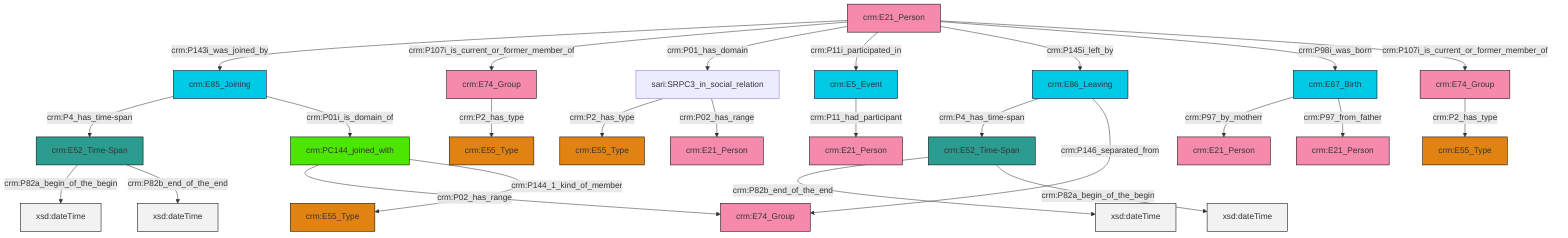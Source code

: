 graph TD
classDef Literal fill:#f2f2f2,stroke:#000000;
classDef CRM_Entity fill:#FFFFFF,stroke:#000000;
classDef Temporal_Entity fill:#00C9E6, stroke:#000000;
classDef Type fill:#E18312, stroke:#000000;
classDef Time-Span fill:#2C9C91, stroke:#000000;
classDef Appellation fill:#FFEB7F, stroke:#000000;
classDef Place fill:#008836, stroke:#000000;
classDef Persistent_Item fill:#B266B2, stroke:#000000;
classDef Conceptual_Object fill:#FFD700, stroke:#000000;
classDef Physical_Thing fill:#D2B48C, stroke:#000000;
classDef Actor fill:#f58aad, stroke:#000000;
classDef PC_Classes fill:#4ce600, stroke:#000000;
classDef Multi fill:#cccccc,stroke:#000000;

2["crm:E67_Birth"]:::Temporal_Entity -->|crm:P97_by_motherr| 3["crm:E21_Person"]:::Actor
10["crm:E86_Leaving"]:::Temporal_Entity -->|crm:P4_has_time-span| 11["crm:E52_Time-Span"]:::Time-Span
12["crm:E52_Time-Span"]:::Time-Span -->|crm:P82a_begin_of_the_begin| 13[xsd:dateTime]:::Literal
16["crm:E21_Person"]:::Actor -->|crm:P143i_was_joined_by| 14["crm:E85_Joining"]:::Temporal_Entity
14["crm:E85_Joining"]:::Temporal_Entity -->|crm:P4_has_time-span| 12["crm:E52_Time-Span"]:::Time-Span
12["crm:E52_Time-Span"]:::Time-Span -->|crm:P82b_end_of_the_end| 25[xsd:dateTime]:::Literal
26["crm:E74_Group"]:::Actor -->|crm:P2_has_type| 27["crm:E55_Type"]:::Type
29["sari:SRPC3_in_social_relation"]:::Default -->|crm:P2_has_type| 4["crm:E55_Type"]:::Type
10["crm:E86_Leaving"]:::Temporal_Entity -->|crm:P146_separated_from| 30["crm:E74_Group"]:::Actor
8["crm:PC144_joined_with"]:::PC_Classes -->|crm:P02_has_range| 30["crm:E74_Group"]:::Actor
8["crm:PC144_joined_with"]:::PC_Classes -->|crm:P144_1_kind_of_member| 17["crm:E55_Type"]:::Type
14["crm:E85_Joining"]:::Temporal_Entity -->|crm:P01i_is_domain_of| 8["crm:PC144_joined_with"]:::PC_Classes
16["crm:E21_Person"]:::Actor -->|crm:P107i_is_current_or_former_member_of| 0["crm:E74_Group"]:::Actor
0["crm:E74_Group"]:::Actor -->|crm:P2_has_type| 21["crm:E55_Type"]:::Type
16["crm:E21_Person"]:::Actor -->|crm:P01_has_domain| 29["sari:SRPC3_in_social_relation"]:::Default
2["crm:E67_Birth"]:::Temporal_Entity -->|crm:P97_from_father| 19["crm:E21_Person"]:::Actor
29["sari:SRPC3_in_social_relation"]:::Default -->|crm:P02_has_range| 23["crm:E21_Person"]:::Actor
39["crm:E5_Event"]:::Temporal_Entity -->|crm:P11_had_participant| 6["crm:E21_Person"]:::Actor
16["crm:E21_Person"]:::Actor -->|crm:P11i_participated_in| 39["crm:E5_Event"]:::Temporal_Entity
16["crm:E21_Person"]:::Actor -->|crm:P145i_left_by| 10["crm:E86_Leaving"]:::Temporal_Entity
11["crm:E52_Time-Span"]:::Time-Span -->|crm:P82b_end_of_the_end| 41[xsd:dateTime]:::Literal
16["crm:E21_Person"]:::Actor -->|crm:P98i_was_born| 2["crm:E67_Birth"]:::Temporal_Entity
11["crm:E52_Time-Span"]:::Time-Span -->|crm:P82a_begin_of_the_begin| 46[xsd:dateTime]:::Literal
16["crm:E21_Person"]:::Actor -->|crm:P107i_is_current_or_former_member_of| 26["crm:E74_Group"]:::Actor